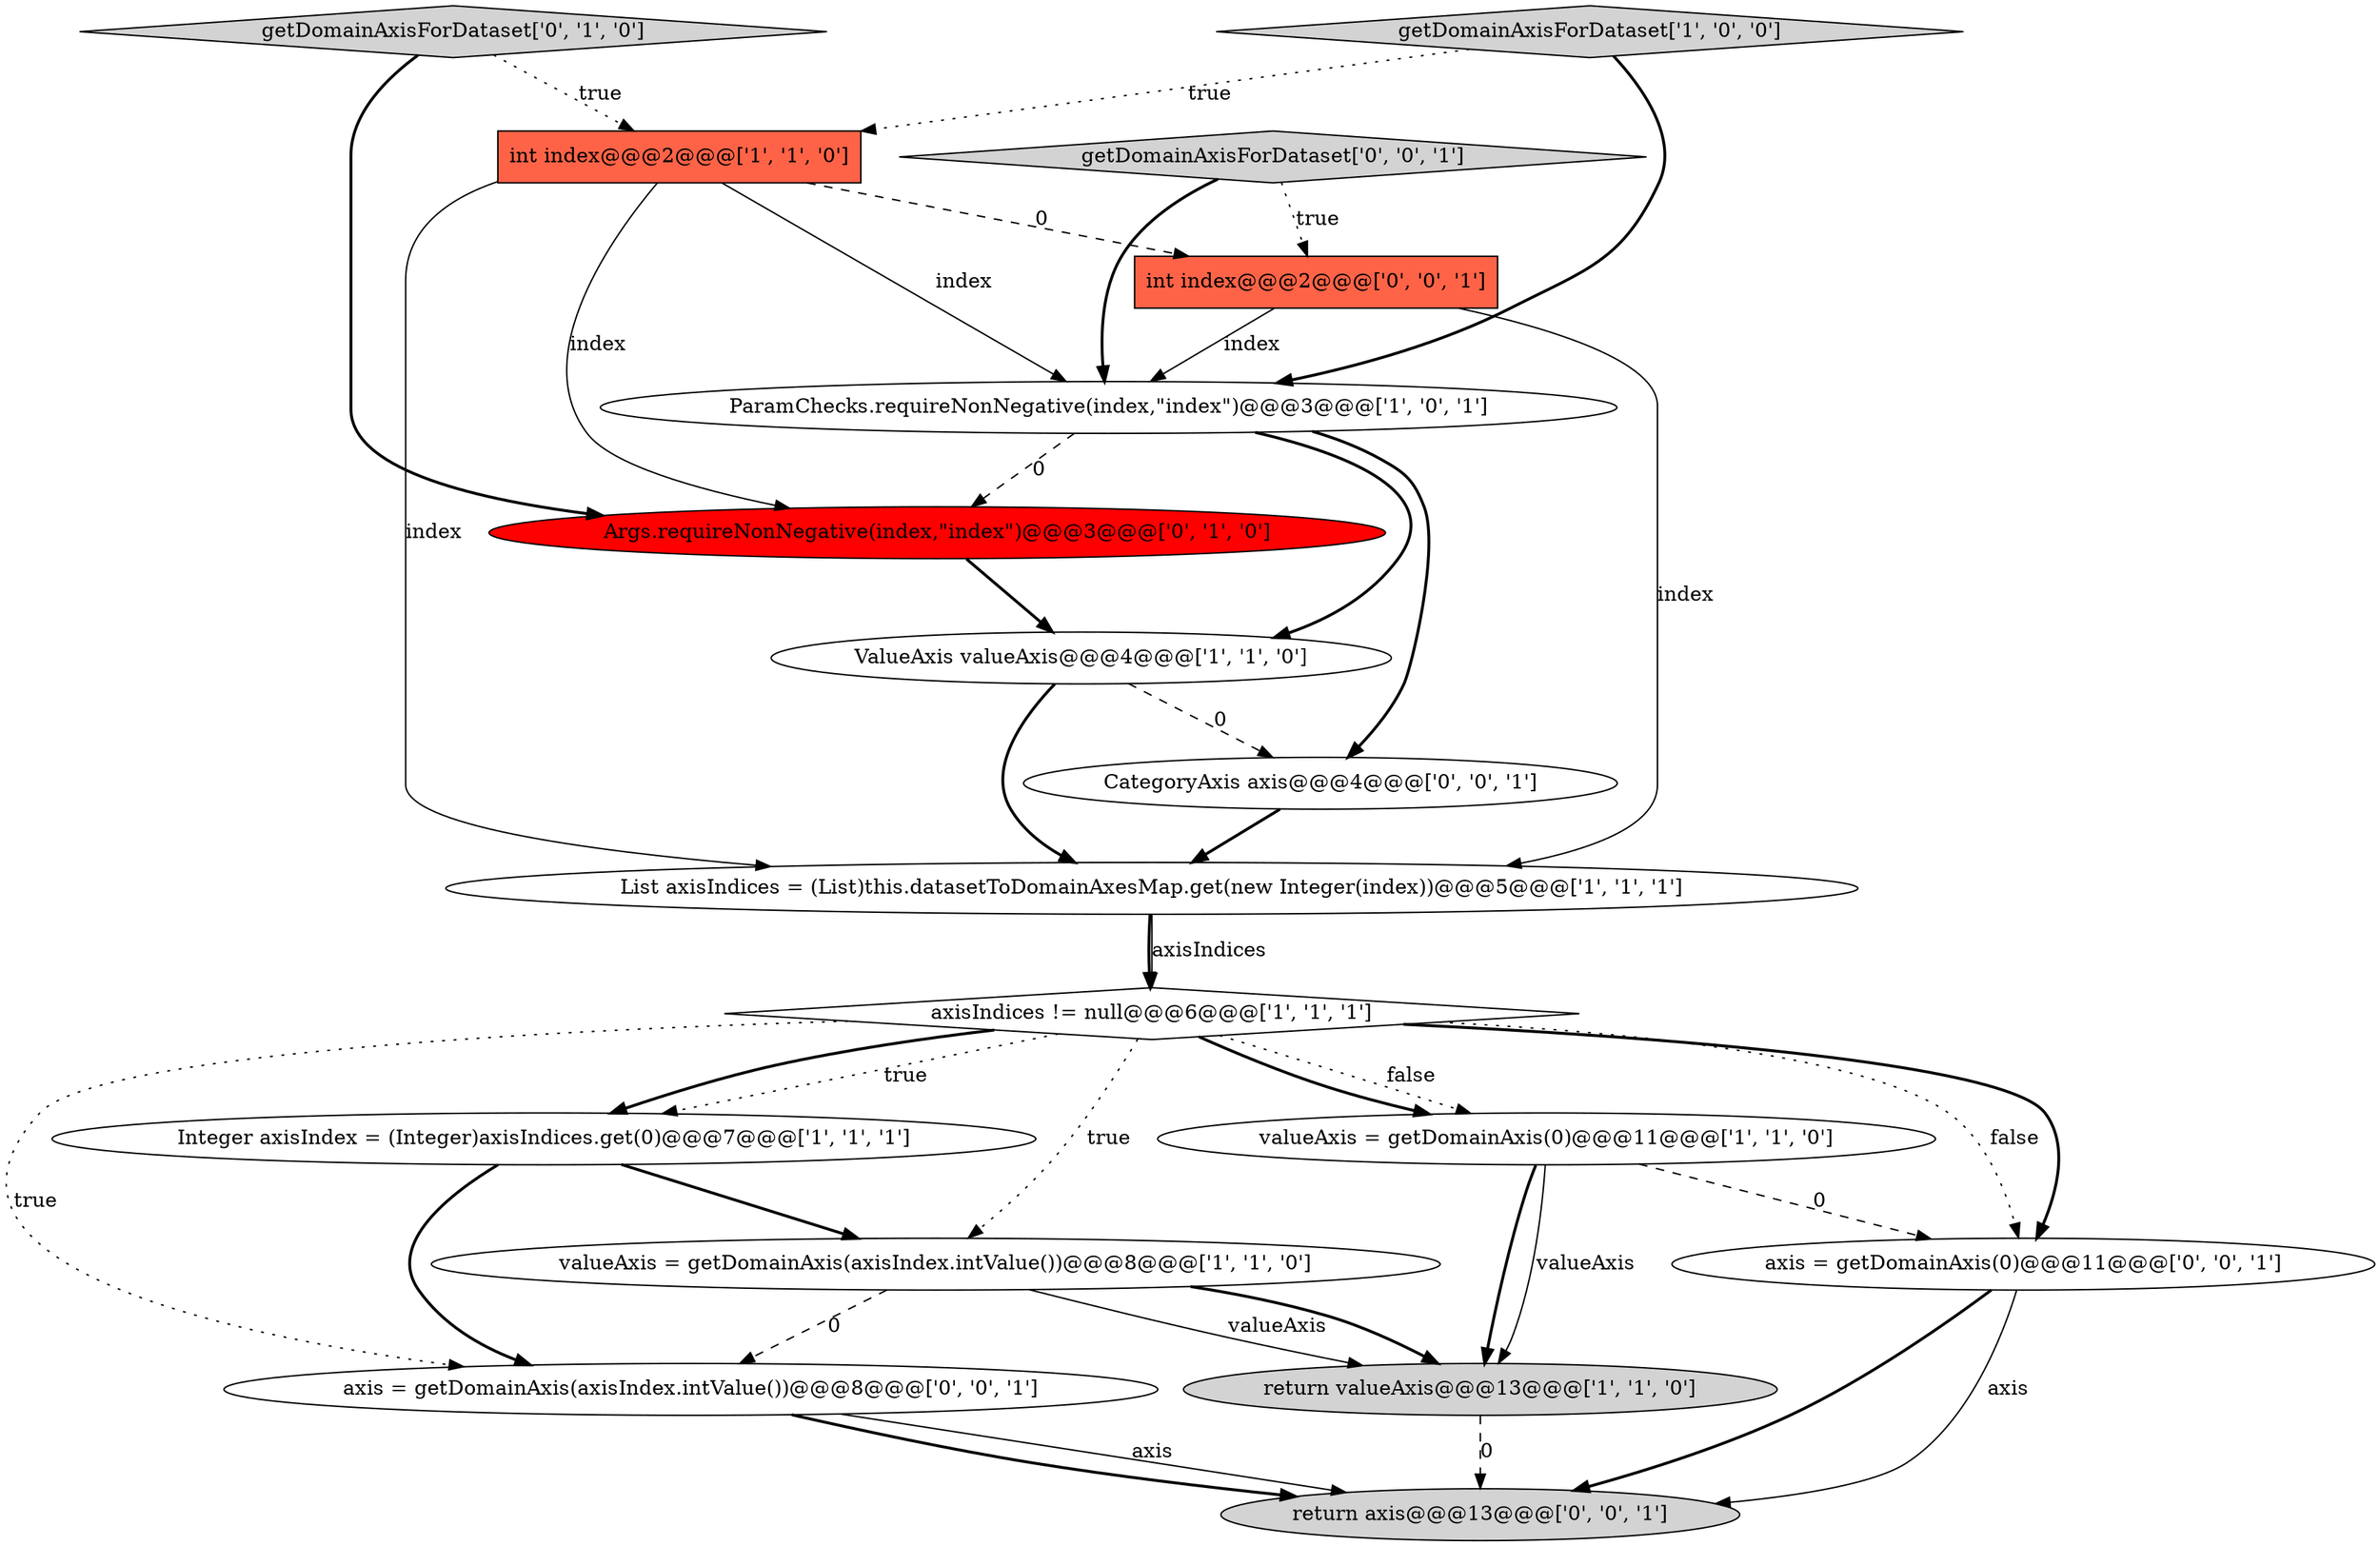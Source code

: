 digraph {
7 [style = filled, label = "List axisIndices = (List)this.datasetToDomainAxesMap.get(new Integer(index))@@@5@@@['1', '1', '1']", fillcolor = white, shape = ellipse image = "AAA0AAABBB1BBB"];
13 [style = filled, label = "axis = getDomainAxis(axisIndex.intValue())@@@8@@@['0', '0', '1']", fillcolor = white, shape = ellipse image = "AAA0AAABBB3BBB"];
16 [style = filled, label = "CategoryAxis axis@@@4@@@['0', '0', '1']", fillcolor = white, shape = ellipse image = "AAA0AAABBB3BBB"];
4 [style = filled, label = "Integer axisIndex = (Integer)axisIndices.get(0)@@@7@@@['1', '1', '1']", fillcolor = white, shape = ellipse image = "AAA0AAABBB1BBB"];
1 [style = filled, label = "axisIndices != null@@@6@@@['1', '1', '1']", fillcolor = white, shape = diamond image = "AAA0AAABBB1BBB"];
8 [style = filled, label = "return valueAxis@@@13@@@['1', '1', '0']", fillcolor = lightgray, shape = ellipse image = "AAA0AAABBB1BBB"];
9 [style = filled, label = "int index@@@2@@@['1', '1', '0']", fillcolor = tomato, shape = box image = "AAA0AAABBB1BBB"];
11 [style = filled, label = "Args.requireNonNegative(index,\"index\")@@@3@@@['0', '1', '0']", fillcolor = red, shape = ellipse image = "AAA1AAABBB2BBB"];
6 [style = filled, label = "getDomainAxisForDataset['1', '0', '0']", fillcolor = lightgray, shape = diamond image = "AAA0AAABBB1BBB"];
2 [style = filled, label = "ParamChecks.requireNonNegative(index,\"index\")@@@3@@@['1', '0', '1']", fillcolor = white, shape = ellipse image = "AAA0AAABBB1BBB"];
14 [style = filled, label = "axis = getDomainAxis(0)@@@11@@@['0', '0', '1']", fillcolor = white, shape = ellipse image = "AAA0AAABBB3BBB"];
10 [style = filled, label = "getDomainAxisForDataset['0', '1', '0']", fillcolor = lightgray, shape = diamond image = "AAA0AAABBB2BBB"];
3 [style = filled, label = "valueAxis = getDomainAxis(axisIndex.intValue())@@@8@@@['1', '1', '0']", fillcolor = white, shape = ellipse image = "AAA0AAABBB1BBB"];
15 [style = filled, label = "return axis@@@13@@@['0', '0', '1']", fillcolor = lightgray, shape = ellipse image = "AAA0AAABBB3BBB"];
12 [style = filled, label = "int index@@@2@@@['0', '0', '1']", fillcolor = tomato, shape = box image = "AAA0AAABBB3BBB"];
17 [style = filled, label = "getDomainAxisForDataset['0', '0', '1']", fillcolor = lightgray, shape = diamond image = "AAA0AAABBB3BBB"];
0 [style = filled, label = "ValueAxis valueAxis@@@4@@@['1', '1', '0']", fillcolor = white, shape = ellipse image = "AAA0AAABBB1BBB"];
5 [style = filled, label = "valueAxis = getDomainAxis(0)@@@11@@@['1', '1', '0']", fillcolor = white, shape = ellipse image = "AAA0AAABBB1BBB"];
1->5 [style = bold, label=""];
9->11 [style = solid, label="index"];
4->3 [style = bold, label=""];
5->8 [style = bold, label=""];
5->8 [style = solid, label="valueAxis"];
1->4 [style = bold, label=""];
5->14 [style = dashed, label="0"];
7->1 [style = bold, label=""];
13->15 [style = solid, label="axis"];
8->15 [style = dashed, label="0"];
4->13 [style = bold, label=""];
12->2 [style = solid, label="index"];
0->16 [style = dashed, label="0"];
16->7 [style = bold, label=""];
1->4 [style = dotted, label="true"];
10->9 [style = dotted, label="true"];
3->13 [style = dashed, label="0"];
0->7 [style = bold, label=""];
6->2 [style = bold, label=""];
1->3 [style = dotted, label="true"];
12->7 [style = solid, label="index"];
1->13 [style = dotted, label="true"];
9->2 [style = solid, label="index"];
2->0 [style = bold, label=""];
11->0 [style = bold, label=""];
17->2 [style = bold, label=""];
17->12 [style = dotted, label="true"];
6->9 [style = dotted, label="true"];
9->7 [style = solid, label="index"];
3->8 [style = solid, label="valueAxis"];
3->8 [style = bold, label=""];
1->14 [style = dotted, label="false"];
14->15 [style = solid, label="axis"];
7->1 [style = solid, label="axisIndices"];
1->5 [style = dotted, label="false"];
2->11 [style = dashed, label="0"];
1->14 [style = bold, label=""];
14->15 [style = bold, label=""];
9->12 [style = dashed, label="0"];
13->15 [style = bold, label=""];
10->11 [style = bold, label=""];
2->16 [style = bold, label=""];
}
